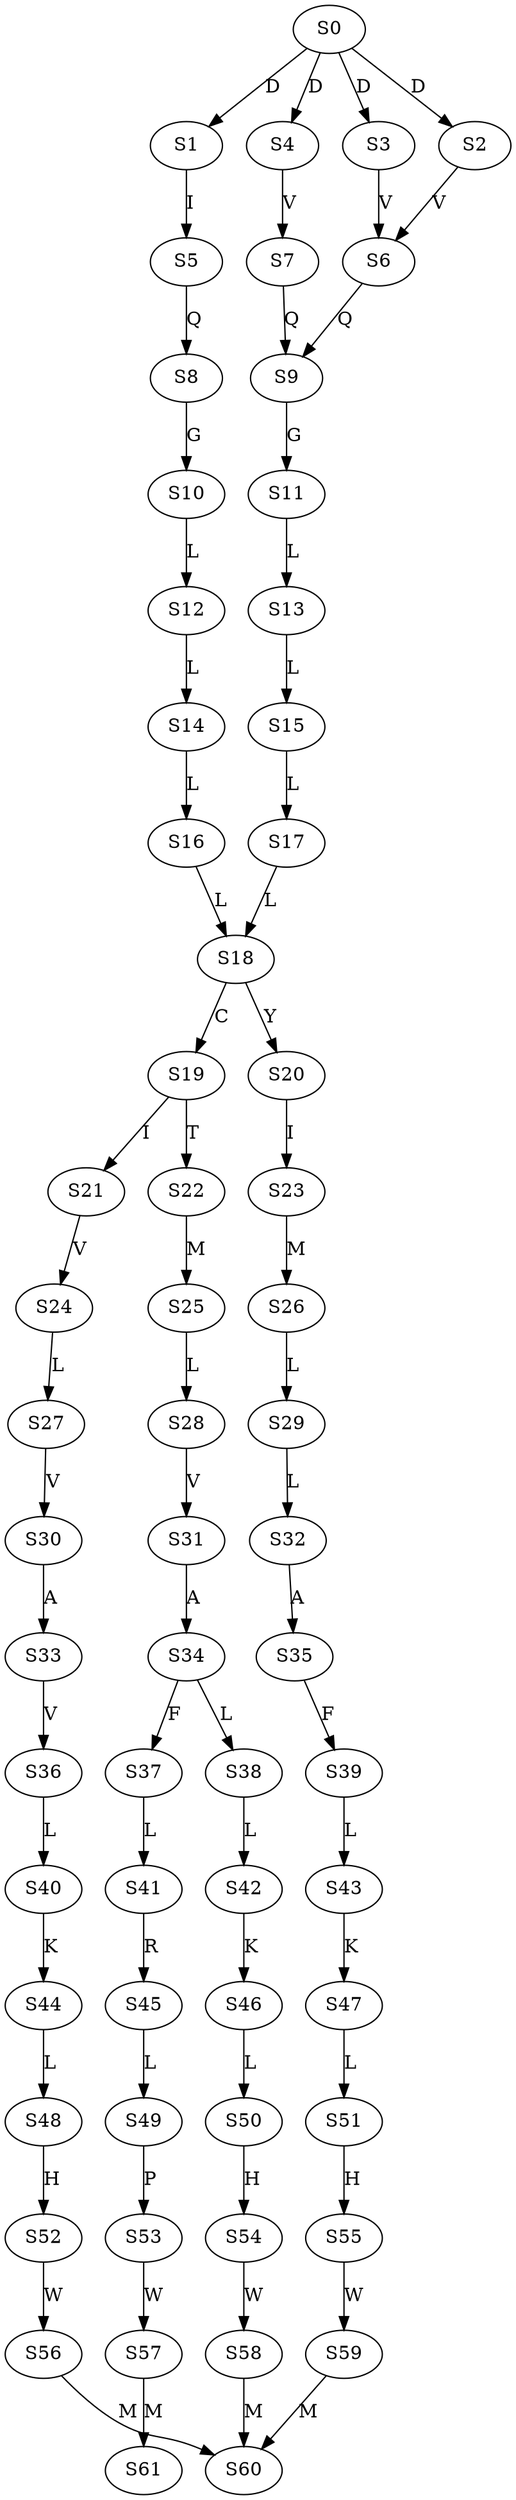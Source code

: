strict digraph  {
	S0 -> S1 [ label = D ];
	S0 -> S2 [ label = D ];
	S0 -> S3 [ label = D ];
	S0 -> S4 [ label = D ];
	S1 -> S5 [ label = I ];
	S2 -> S6 [ label = V ];
	S3 -> S6 [ label = V ];
	S4 -> S7 [ label = V ];
	S5 -> S8 [ label = Q ];
	S6 -> S9 [ label = Q ];
	S7 -> S9 [ label = Q ];
	S8 -> S10 [ label = G ];
	S9 -> S11 [ label = G ];
	S10 -> S12 [ label = L ];
	S11 -> S13 [ label = L ];
	S12 -> S14 [ label = L ];
	S13 -> S15 [ label = L ];
	S14 -> S16 [ label = L ];
	S15 -> S17 [ label = L ];
	S16 -> S18 [ label = L ];
	S17 -> S18 [ label = L ];
	S18 -> S19 [ label = C ];
	S18 -> S20 [ label = Y ];
	S19 -> S21 [ label = I ];
	S19 -> S22 [ label = T ];
	S20 -> S23 [ label = I ];
	S21 -> S24 [ label = V ];
	S22 -> S25 [ label = M ];
	S23 -> S26 [ label = M ];
	S24 -> S27 [ label = L ];
	S25 -> S28 [ label = L ];
	S26 -> S29 [ label = L ];
	S27 -> S30 [ label = V ];
	S28 -> S31 [ label = V ];
	S29 -> S32 [ label = L ];
	S30 -> S33 [ label = A ];
	S31 -> S34 [ label = A ];
	S32 -> S35 [ label = A ];
	S33 -> S36 [ label = V ];
	S34 -> S37 [ label = F ];
	S34 -> S38 [ label = L ];
	S35 -> S39 [ label = F ];
	S36 -> S40 [ label = L ];
	S37 -> S41 [ label = L ];
	S38 -> S42 [ label = L ];
	S39 -> S43 [ label = L ];
	S40 -> S44 [ label = K ];
	S41 -> S45 [ label = R ];
	S42 -> S46 [ label = K ];
	S43 -> S47 [ label = K ];
	S44 -> S48 [ label = L ];
	S45 -> S49 [ label = L ];
	S46 -> S50 [ label = L ];
	S47 -> S51 [ label = L ];
	S48 -> S52 [ label = H ];
	S49 -> S53 [ label = P ];
	S50 -> S54 [ label = H ];
	S51 -> S55 [ label = H ];
	S52 -> S56 [ label = W ];
	S53 -> S57 [ label = W ];
	S54 -> S58 [ label = W ];
	S55 -> S59 [ label = W ];
	S56 -> S60 [ label = M ];
	S57 -> S61 [ label = M ];
	S58 -> S60 [ label = M ];
	S59 -> S60 [ label = M ];
}
